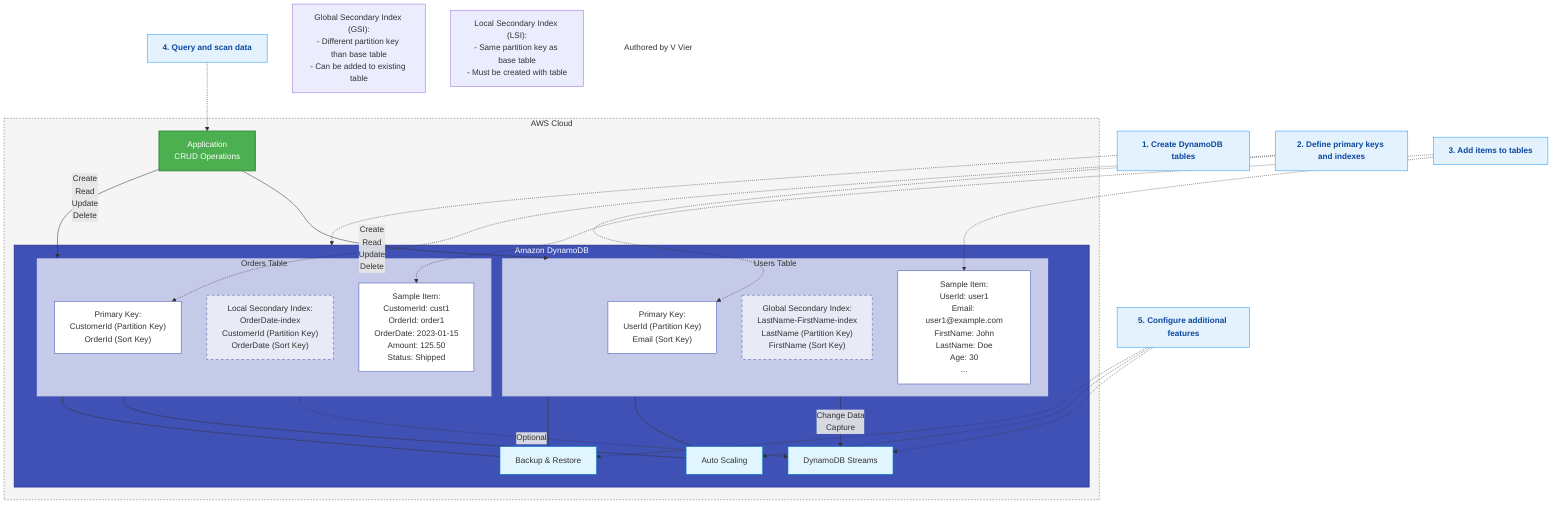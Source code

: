 flowchart TB
    %% Define styles
    classDef aws fill:#F5F5F5,stroke:#616161,stroke-width:1px,stroke-dasharray: 3 3
    classDef dynamodb fill:#3F51B5,stroke:#303F9F,stroke-width:2px,color:#FFFFFF
    classDef table fill:#C5CAE9,stroke:#3F51B5,stroke-width:1px
    classDef index fill:#E8EAF6,stroke:#3F51B5,stroke-width:1px,stroke-dasharray: 5 5
    classDef key fill:#FFFFFF,stroke:#3F51B5,stroke-width:1px
    classDef item fill:#FFFFFF,stroke:#3F51B5,stroke-width:1px
    classDef feature fill:#E1F5FE,stroke:#0288D1,stroke-width:1px
    classDef app fill:#4CAF50,stroke:#388E3C,stroke-width:2px,color:#FFFFFF
    classDef step fill:#E3F2FD,stroke:#2196F3,stroke-width:1px,color:#0D47A1,font-weight:bold
    
    %% Define AWS Cloud
    subgraph Cloud["AWS Cloud"]
        %% Define DynamoDB Service
        subgraph DynamoDB["Amazon DynamoDB"]
            %% Define Users Table
            subgraph UsersTable["Users Table"]
                UsersPK["Primary Key:<br>UserId (Partition Key)<br>Email (Sort Key)"]
                UsersGSI["Global Secondary Index:<br>LastName-FirstName-index<br>LastName (Partition Key)<br>FirstName (Sort Key)"]
                UsersItem["Sample Item:<br>UserId: user1<br>Email: user1@example.com<br>FirstName: John<br>LastName: Doe<br>Age: 30<br>..."]
            end
            
            %% Define Orders Table
            subgraph OrdersTable["Orders Table"]
                OrdersPK["Primary Key:<br>CustomerId (Partition Key)<br>OrderId (Sort Key)"]
                OrdersLSI["Local Secondary Index:<br>OrderDate-index<br>CustomerId (Partition Key)<br>OrderDate (Sort Key)"]
                OrdersItem["Sample Item:<br>CustomerId: cust1<br>OrderId: order1<br>OrderDate: 2023-01-15<br>Amount: 125.50<br>Status: Shipped"]
            end
            
            %% Define DynamoDB Features
            Streams["DynamoDB Streams"]
            AutoScaling["Auto Scaling"]
            Backup["Backup & Restore"]
        end
        
        %% Define Application
        App["Application<br>CRUD Operations"]
    end
    
    %% Define connections
    App -->|"Create<br>Read<br>Update<br>Delete"| UsersTable
    App -->|"Create<br>Read<br>Update<br>Delete"| OrdersTable
    UsersTable -->|"Change Data<br>Capture"| Streams
    OrdersTable -.->|"Optional"| Streams
    UsersTable --- AutoScaling
    OrdersTable --- AutoScaling
    UsersTable --- Backup
    OrdersTable --- Backup
    
    %% Define process steps
    Step1["1. Create DynamoDB tables"]
    Step2["2. Define primary keys and indexes"]
    Step3["3. Add items to tables"]
    Step4["4. Query and scan data"]
    Step5["5. Configure additional features"]
    
    %% Connect steps to components
    Step1 -.-> DynamoDB
    Step2 -.-> UsersPK
    Step2 -.-> OrdersPK
    Step3 -.-> UsersItem
    Step3 -.-> OrdersItem
    Step4 -.-> App
    Step5 -.-> Streams
    Step5 -.-> AutoScaling
    Step5 -.-> Backup
    
    %% Apply styles
    class Cloud aws
    class DynamoDB dynamodb
    class UsersTable,OrdersTable table
    class UsersPK,OrdersPK key
    class UsersGSI,OrdersLSI index
    class UsersItem,OrdersItem item
    class Streams,AutoScaling,Backup feature
    class App app
    class Step1,Step2,Step3,Step4,Step5 step
    
    %% Add notes
    note1["Global Secondary Index (GSI):<br>- Different partition key than base table<br>- Can be added to existing table"]
    note2["Local Secondary Index (LSI):<br>- Same partition key as base table<br>- Must be created with table"]
    
    %% Add author credit
    author[Authored by V Vier]
    style author fill:none,stroke:none